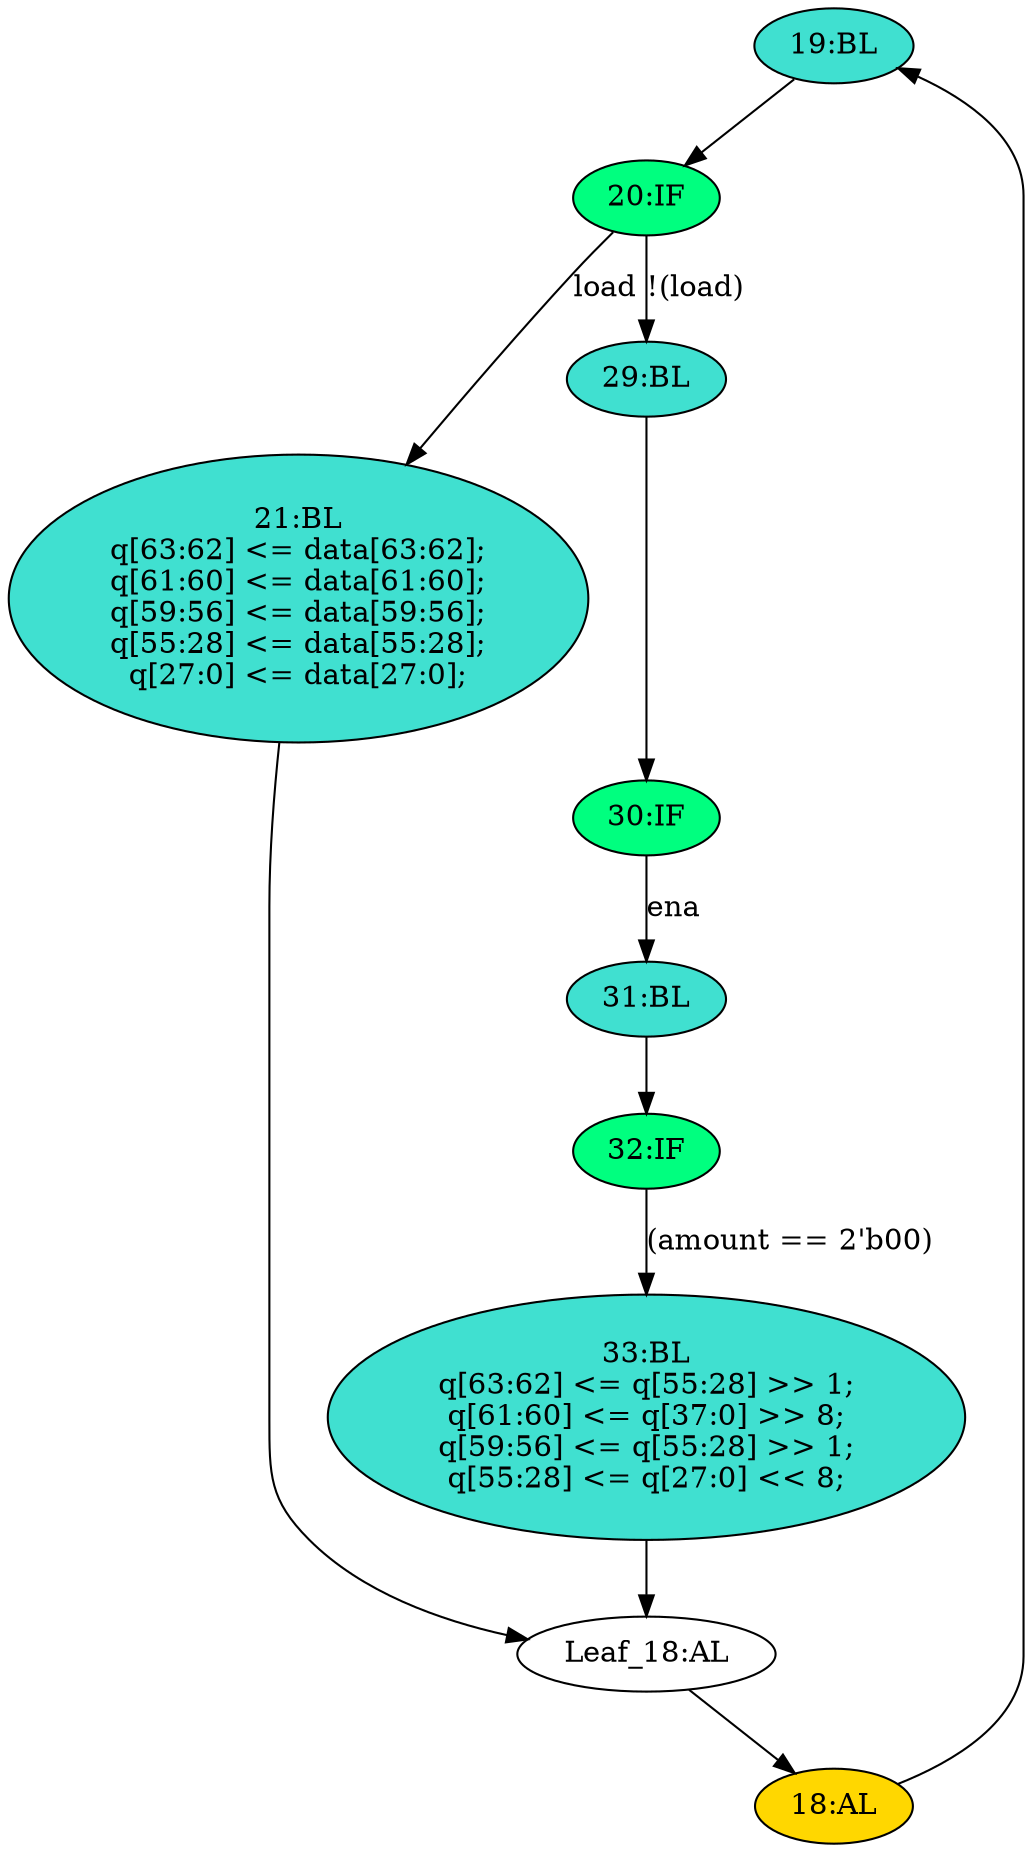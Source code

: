 strict digraph "compose( ,  )" {
	node [label="\N"];
	"19:BL"	[ast="<pyverilog.vparser.ast.Block object at 0x7fd67b1b50d0>",
		fillcolor=turquoise,
		label="19:BL",
		statements="[]",
		style=filled,
		typ=Block];
	"20:IF"	[ast="<pyverilog.vparser.ast.IfStatement object at 0x7fd67b146550>",
		fillcolor=springgreen,
		label="20:IF",
		statements="[]",
		style=filled,
		typ=IfStatement];
	"19:BL" -> "20:IF"	[cond="[]",
		lineno=None];
	"21:BL"	[ast="<pyverilog.vparser.ast.Block object at 0x7fd67b1aad10>",
		fillcolor=turquoise,
		label="21:BL
q[63:62] <= data[63:62];
q[61:60] <= data[61:60];
q[59:56] <= data[59:56];
q[55:28] <= data[55:28];
q[27:0] <= data[27:0];",
		statements="[<pyverilog.vparser.ast.NonblockingSubstitution object at 0x7fd67b0ce550>, <pyverilog.vparser.ast.NonblockingSubstitution object \
at 0x7fd67b13d6d0>, <pyverilog.vparser.ast.NonblockingSubstitution object at 0x7fd67b127150>, <pyverilog.vparser.ast.NonblockingSubstitution \
object at 0x7fd67c1d5450>, <pyverilog.vparser.ast.NonblockingSubstitution object at 0x7fd67b146150>]",
		style=filled,
		typ=Block];
	"Leaf_18:AL"	[def_var="['q']",
		label="Leaf_18:AL"];
	"21:BL" -> "Leaf_18:AL"	[cond="[]",
		lineno=None];
	"31:BL"	[ast="<pyverilog.vparser.ast.Block object at 0x7fd67ad98d10>",
		fillcolor=turquoise,
		label="31:BL",
		statements="[]",
		style=filled,
		typ=Block];
	"32:IF"	[ast="<pyverilog.vparser.ast.IfStatement object at 0x7fd67ad98810>",
		fillcolor=springgreen,
		label="32:IF",
		statements="[]",
		style=filled,
		typ=IfStatement];
	"31:BL" -> "32:IF"	[cond="[]",
		lineno=None];
	"18:AL"	[ast="<pyverilog.vparser.ast.Always object at 0x7fd67b1371d0>",
		clk_sens=True,
		fillcolor=gold,
		label="18:AL",
		sens="['clk']",
		statements="[]",
		style=filled,
		typ=Always,
		use_var="['load', 'ena', 'amount', 'data', 'q']"];
	"Leaf_18:AL" -> "18:AL";
	"33:BL"	[ast="<pyverilog.vparser.ast.Block object at 0x7fd67a87b0d0>",
		fillcolor=turquoise,
		label="33:BL
q[63:62] <= q[55:28] >> 1;
q[61:60] <= q[37:0] >> 8;
q[59:56] <= q[55:28] >> 1;
q[55:28] <= q[27:0] << 8;",
		statements="[<pyverilog.vparser.ast.NonblockingSubstitution object at 0x7fd67ad98910>, <pyverilog.vparser.ast.NonblockingSubstitution object \
at 0x7fd67ad98490>, <pyverilog.vparser.ast.NonblockingSubstitution object at 0x7fd67ad98c50>, <pyverilog.vparser.ast.NonblockingSubstitution \
object at 0x7fd67a87b290>]",
		style=filled,
		typ=Block];
	"32:IF" -> "33:BL"	[cond="['amount']",
		label="(amount == 2'b00)",
		lineno=32];
	"20:IF" -> "21:BL"	[cond="['load']",
		label=load,
		lineno=20];
	"29:BL"	[ast="<pyverilog.vparser.ast.Block object at 0x7fd67c9a8ad0>",
		fillcolor=turquoise,
		label="29:BL",
		statements="[]",
		style=filled,
		typ=Block];
	"20:IF" -> "29:BL"	[cond="['load']",
		label="!(load)",
		lineno=20];
	"33:BL" -> "Leaf_18:AL"	[cond="[]",
		lineno=None];
	"18:AL" -> "19:BL"	[cond="[]",
		lineno=None];
	"30:IF"	[ast="<pyverilog.vparser.ast.IfStatement object at 0x7fd67ad98cd0>",
		fillcolor=springgreen,
		label="30:IF",
		statements="[]",
		style=filled,
		typ=IfStatement];
	"29:BL" -> "30:IF"	[cond="[]",
		lineno=None];
	"30:IF" -> "31:BL"	[cond="['ena']",
		label=ena,
		lineno=30];
}
